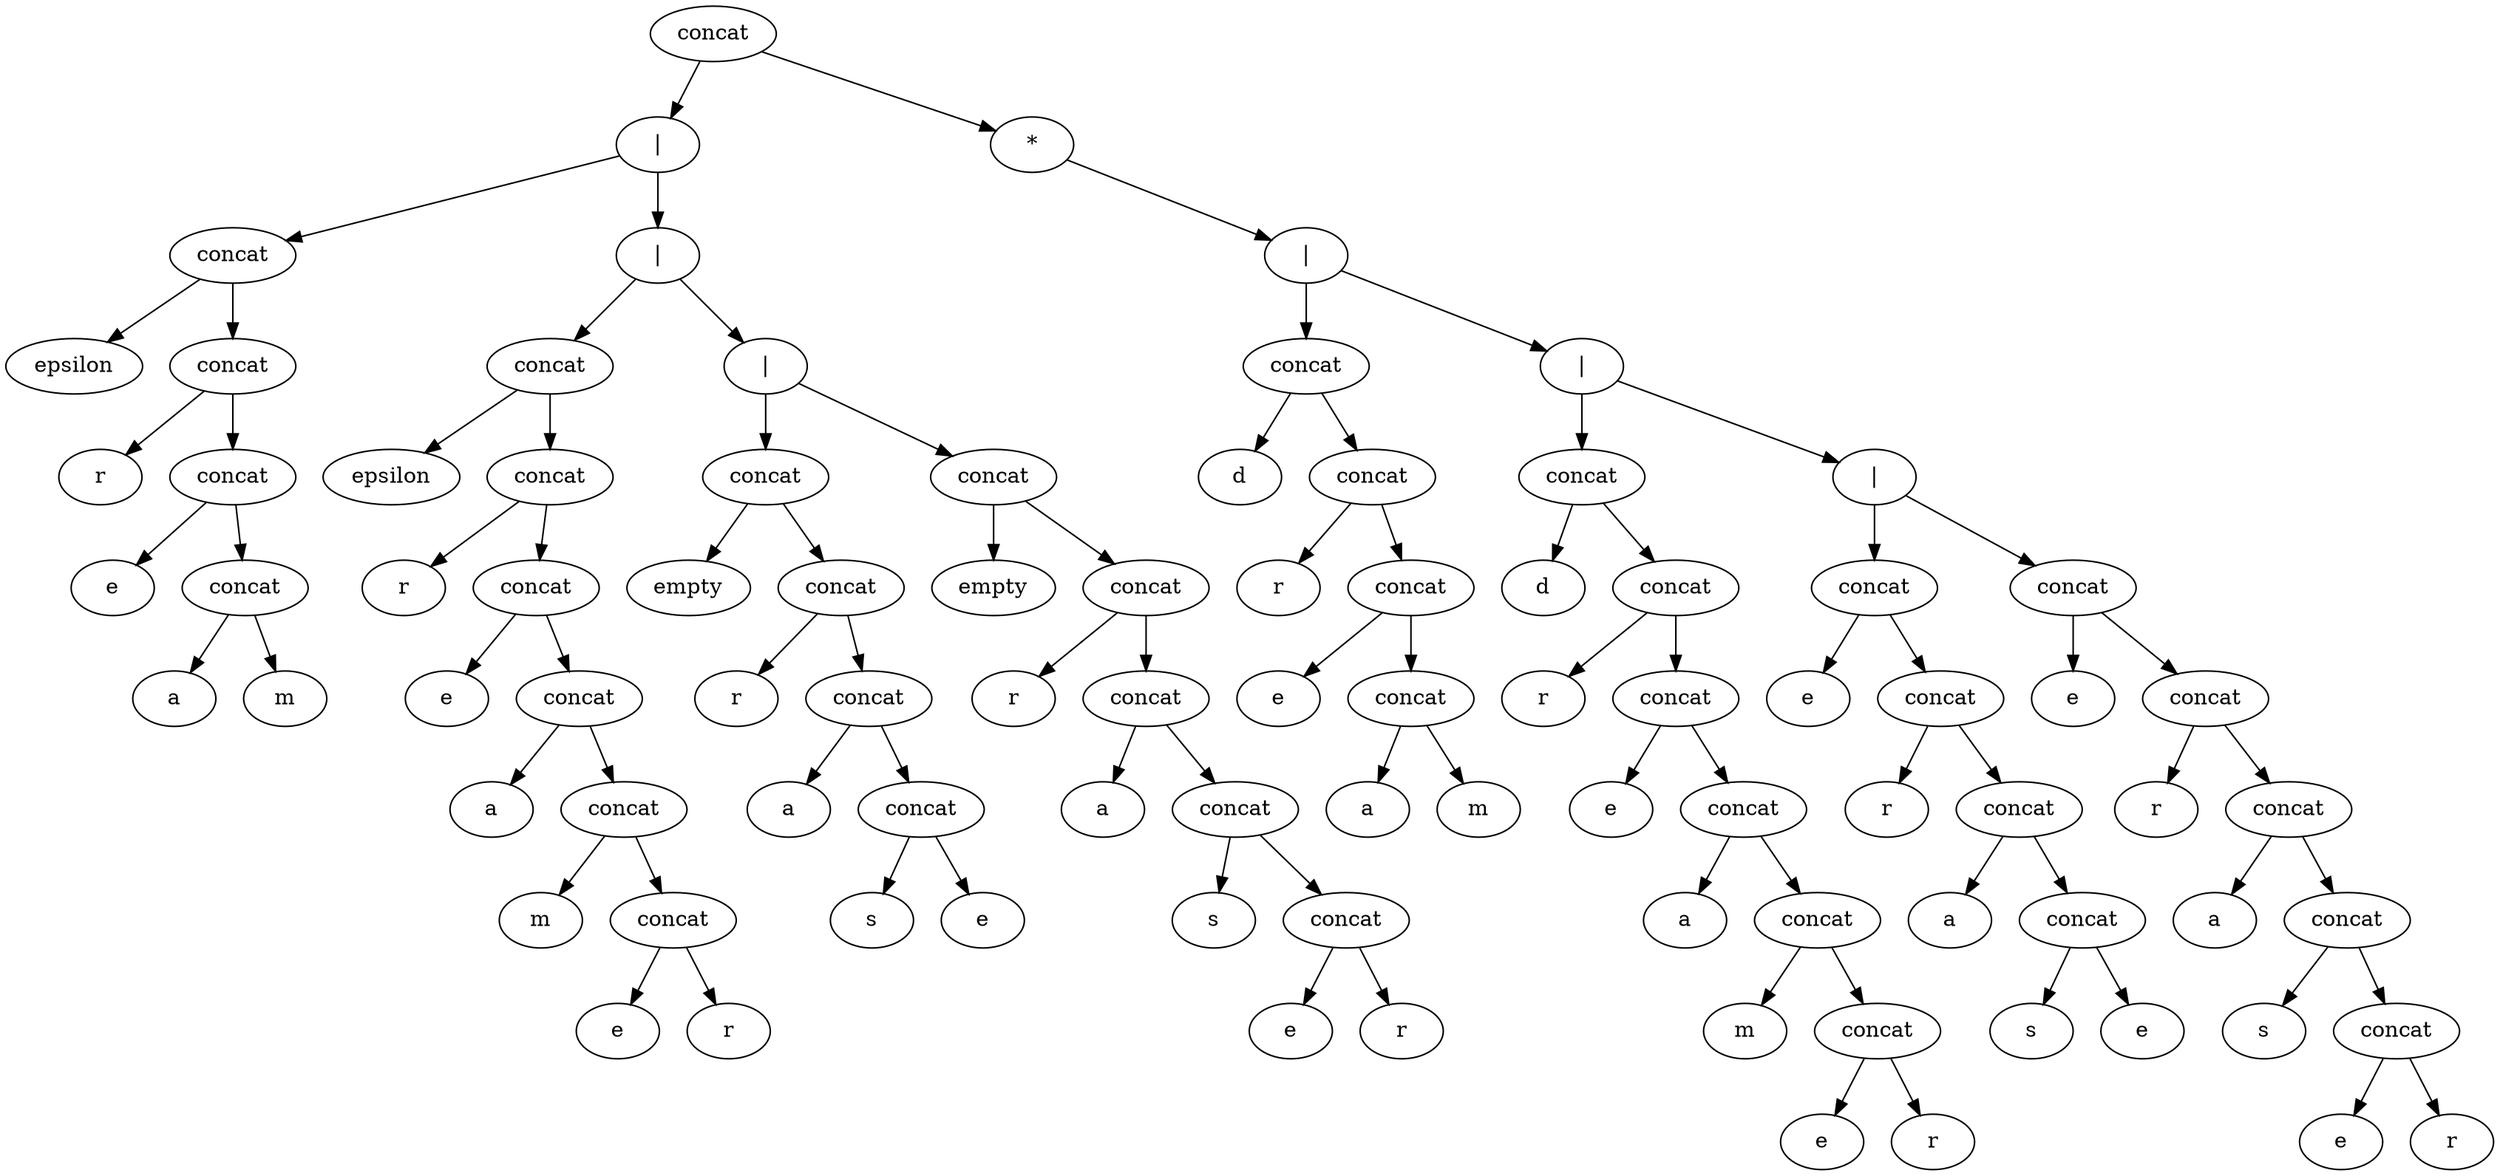digraph G {
  vihpbbooqsuqjowmfjmwfnptdgqfdz [label="concat"];
  vihpbbooqsuqjowmfjmwfnptdgqfdz -> tsnfwbjwqjqqngcnlcnkegiwfpegtg;
  tsnfwbjwqjqqngcnlcnkegiwfpegtg [label="|"];
  tsnfwbjwqjqqngcnlcnkegiwfpegtg -> mtqeuqcmqvyyciylbzgsbjblwxkaht;
  mtqeuqcmqvyyciylbzgsbjblwxkaht [label="concat"];
  mtqeuqcmqvyyciylbzgsbjblwxkaht -> gpjbqcdsbqrqahbuywwfdrntfxgjim;
  gpjbqcdsbqrqahbuywwfdrntfxgjim [label="epsilon"];
  mtqeuqcmqvyyciylbzgsbjblwxkaht -> mqbmodcppbpkdvscxzevyiketxjtpb;
  mqbmodcppbpkdvscxzevyiketxjtpb [label="concat"];
  mqbmodcppbpkdvscxzevyiketxjtpb -> kuogtlrkvdglkxqbpbdaquwqevielt;
  kuogtlrkvdglkxqbpbdaquwqevielt [label="r"];
  mqbmodcppbpkdvscxzevyiketxjtpb -> tvtdjdnaupawflpdeqefkxcdhqqzia;
  tvtdjdnaupawflpdeqefkxcdhqqzia [label="concat"];
  tvtdjdnaupawflpdeqefkxcdhqqzia -> dkcwwupppyixwaeifmokjnybumfdlb;
  dkcwwupppyixwaeifmokjnybumfdlb [label="e"];
  tvtdjdnaupawflpdeqefkxcdhqqzia -> vrrfjsllxsskosmoaqezqkjlamzovc;
  vrrfjsllxsskosmoaqezqkjlamzovc [label="concat"];
  vrrfjsllxsskosmoaqezqkjlamzovc -> etuxqttxadbpncsinhqurttqytdkik;
  etuxqttxadbpncsinhqurttqytdkik [label="a"];
  vrrfjsllxsskosmoaqezqkjlamzovc -> netvhtswkrogzqoynvnhmhodxplren;
  netvhtswkrogzqoynvnhmhodxplren [label="m"];
  tsnfwbjwqjqqngcnlcnkegiwfpegtg -> qjtndbiuizloigdvsljlvvqnyieksz;
  qjtndbiuizloigdvsljlvvqnyieksz [label="|"];
  qjtndbiuizloigdvsljlvvqnyieksz -> itvnzbfrhcsetpqrzktsbpwuqlakyu;
  itvnzbfrhcsetpqrzktsbpwuqlakyu [label="concat"];
  itvnzbfrhcsetpqrzktsbpwuqlakyu -> nuauzasxcefvsjctlixrdtdqudtycn;
  nuauzasxcefvsjctlixrdtdqudtycn [label="epsilon"];
  itvnzbfrhcsetpqrzktsbpwuqlakyu -> lpyhbdslpsebjeqggoswiewybiovfr;
  lpyhbdslpsebjeqggoswiewybiovfr [label="concat"];
  lpyhbdslpsebjeqggoswiewybiovfr -> ligqvsnylpjxnfzplngwpjffnjzrky;
  ligqvsnylpjxnfzplngwpjffnjzrky [label="r"];
  lpyhbdslpsebjeqggoswiewybiovfr -> ardvxnfiujxdfbhuctuhjtodldwlso;
  ardvxnfiujxdfbhuctuhjtodldwlso [label="concat"];
  ardvxnfiujxdfbhuctuhjtodldwlso -> nmvathpffigxhywxqniuxqhpjuaask;
  nmvathpffigxhywxqniuxqhpjuaask [label="e"];
  ardvxnfiujxdfbhuctuhjtodldwlso -> vwoudfdijrpewkzqerweeorfgczjux;
  vwoudfdijrpewkzqerweeorfgczjux [label="concat"];
  vwoudfdijrpewkzqerweeorfgczjux -> sekfgttqzqqotdnvrmgvkygyqhjuul;
  sekfgttqzqqotdnvrmgvkygyqhjuul [label="a"];
  vwoudfdijrpewkzqerweeorfgczjux -> uasqvimdgfkfmejohrygsmzigzbrhw;
  uasqvimdgfkfmejohrygsmzigzbrhw [label="concat"];
  uasqvimdgfkfmejohrygsmzigzbrhw -> ggtyhlrncubqemsikfpnlgnvdxleut;
  ggtyhlrncubqemsikfpnlgnvdxleut [label="m"];
  uasqvimdgfkfmejohrygsmzigzbrhw -> qkjnlmemzicgeqrbroftpyukbipwgk;
  qkjnlmemzicgeqrbroftpyukbipwgk [label="concat"];
  qkjnlmemzicgeqrbroftpyukbipwgk -> llbxnkohtfcbdeiqeygsdbkwroqiuc;
  llbxnkohtfcbdeiqeygsdbkwroqiuc [label="e"];
  qkjnlmemzicgeqrbroftpyukbipwgk -> egozvdqjnfhrjcynivthamgkvpdwqq;
  egozvdqjnfhrjcynivthamgkvpdwqq [label="r"];
  qjtndbiuizloigdvsljlvvqnyieksz -> kmaoqqfplfsmzuqujpyarswhuftwwu;
  kmaoqqfplfsmzuqujpyarswhuftwwu [label="|"];
  kmaoqqfplfsmzuqujpyarswhuftwwu -> lcmpiealnwmizzkwzgeqhicbbbifqx;
  lcmpiealnwmizzkwzgeqhicbbbifqx [label="concat"];
  lcmpiealnwmizzkwzgeqhicbbbifqx -> axnjvwdscguqnnennejblmoaufhycp;
  axnjvwdscguqnnennejblmoaufhycp [label="empty"];
  lcmpiealnwmizzkwzgeqhicbbbifqx -> fvgvubzdrvpbtlyaffzfpfzjwldfln;
  fvgvubzdrvpbtlyaffzfpfzjwldfln [label="concat"];
  fvgvubzdrvpbtlyaffzfpfzjwldfln -> jolvbznslwosgqhmsgdbxwsytvqigo;
  jolvbznslwosgqhmsgdbxwsytvqigo [label="r"];
  fvgvubzdrvpbtlyaffzfpfzjwldfln -> cetmugyzegmzalkihsloptmexsoopt;
  cetmugyzegmzalkihsloptmexsoopt [label="concat"];
  cetmugyzegmzalkihsloptmexsoopt -> veyjhbxscfxeioxlkryxttpwyaahub;
  veyjhbxscfxeioxlkryxttpwyaahub [label="a"];
  cetmugyzegmzalkihsloptmexsoopt -> fkatcbioppntvlaouicuvrfusauvli;
  fkatcbioppntvlaouicuvrfusauvli [label="concat"];
  fkatcbioppntvlaouicuvrfusauvli -> bkrhrkatamnnplhutvbryyakgzvnos;
  bkrhrkatamnnplhutvbryyakgzvnos [label="s"];
  fkatcbioppntvlaouicuvrfusauvli -> ctvovjsgaagcfgzgvdxfuknywbjuif;
  ctvovjsgaagcfgzgvdxfuknywbjuif [label="e"];
  kmaoqqfplfsmzuqujpyarswhuftwwu -> iqkbnpwpupjtgxjuumxgwpnpucybei;
  iqkbnpwpupjtgxjuumxgwpnpucybei [label="concat"];
  iqkbnpwpupjtgxjuumxgwpnpucybei -> nksnttmfjxduyohkirtnvhbifdwqfv;
  nksnttmfjxduyohkirtnvhbifdwqfv [label="empty"];
  iqkbnpwpupjtgxjuumxgwpnpucybei -> kfshtltbidxzjuzehcgjdqlnfphewf;
  kfshtltbidxzjuzehcgjdqlnfphewf [label="concat"];
  kfshtltbidxzjuzehcgjdqlnfphewf -> yixnpeagvgcdbbdudurhennexmjspf;
  yixnpeagvgcdbbdudurhennexmjspf [label="r"];
  kfshtltbidxzjuzehcgjdqlnfphewf -> vrmfdwlygphofsyivlgajjedahqdrc;
  vrmfdwlygphofsyivlgajjedahqdrc [label="concat"];
  vrmfdwlygphofsyivlgajjedahqdrc -> zppgpmkbzhgrygkiwnexwsgziqxgdo;
  zppgpmkbzhgrygkiwnexwsgziqxgdo [label="a"];
  vrmfdwlygphofsyivlgajjedahqdrc -> dkrggqkyiybgufgfdcgjlhivswclcp;
  dkrggqkyiybgufgfdcgjlhivswclcp [label="concat"];
  dkrggqkyiybgufgfdcgjlhivswclcp -> qvzgoomkmjhadtklmoylapxcbjiqya;
  qvzgoomkmjhadtklmoylapxcbjiqya [label="s"];
  dkrggqkyiybgufgfdcgjlhivswclcp -> uykixvklsgwhjakexljfnfeotbgpyz;
  uykixvklsgwhjakexljfnfeotbgpyz [label="concat"];
  uykixvklsgwhjakexljfnfeotbgpyz -> oabfcsydtgdunsjvkugoidhynffryl;
  oabfcsydtgdunsjvkugoidhynffryl [label="e"];
  uykixvklsgwhjakexljfnfeotbgpyz -> sqsrjicbyafxyslndhmnkhcbpulntd;
  sqsrjicbyafxyslndhmnkhcbpulntd [label="r"];
  vihpbbooqsuqjowmfjmwfnptdgqfdz -> lsvyvywvbehgeqeqtdiwwtlobspdsn;
  lsvyvywvbehgeqeqtdiwwtlobspdsn [label="*"];
  lsvyvywvbehgeqeqtdiwwtlobspdsn -> bgpmdixydltpfiyuvfhgfknnafhgwp;
  bgpmdixydltpfiyuvfhgfknnafhgwp [label="|"];
  bgpmdixydltpfiyuvfhgfknnafhgwp -> eevvokoabmzkyjixdhrxoktlhhigoq;
  eevvokoabmzkyjixdhrxoktlhhigoq [label="concat"];
  eevvokoabmzkyjixdhrxoktlhhigoq -> nzgploofiuxxjbilptqmjdhdvwytyn;
  nzgploofiuxxjbilptqmjdhdvwytyn [label="d"];
  eevvokoabmzkyjixdhrxoktlhhigoq -> tqdohytlvwezgakmrbpaubpduyjnfq;
  tqdohytlvwezgakmrbpaubpduyjnfq [label="concat"];
  tqdohytlvwezgakmrbpaubpduyjnfq -> ndoaexrkqjijikmplgbtdgppgsrife;
  ndoaexrkqjijikmplgbtdgppgsrife [label="r"];
  tqdohytlvwezgakmrbpaubpduyjnfq -> zkklmwysqpaarthaaizavnvcerllow;
  zkklmwysqpaarthaaizavnvcerllow [label="concat"];
  zkklmwysqpaarthaaizavnvcerllow -> ikgspjujjqgydodykhxmuzevlgsyex;
  ikgspjujjqgydodykhxmuzevlgsyex [label="e"];
  zkklmwysqpaarthaaizavnvcerllow -> asoazjioptqvlujahcfcfcazcixxrl;
  asoazjioptqvlujahcfcfcazcixxrl [label="concat"];
  asoazjioptqvlujahcfcfcazcixxrl -> ujhepxhgivuzvoxklireqxyyzfsbwl;
  ujhepxhgivuzvoxklireqxyyzfsbwl [label="a"];
  asoazjioptqvlujahcfcfcazcixxrl -> ejhcllosppaxrvtkcnzysszeapqkql;
  ejhcllosppaxrvtkcnzysszeapqkql [label="m"];
  bgpmdixydltpfiyuvfhgfknnafhgwp -> zdpvemzklqhrikpisvgvdexiqffeyf;
  zdpvemzklqhrikpisvgvdexiqffeyf [label="|"];
  zdpvemzklqhrikpisvgvdexiqffeyf -> hjslvndcyxccutkbsrycdudkxzmbwk;
  hjslvndcyxccutkbsrycdudkxzmbwk [label="concat"];
  hjslvndcyxccutkbsrycdudkxzmbwk -> nphijujesltdcfixuaqycivlwohrvr;
  nphijujesltdcfixuaqycivlwohrvr [label="d"];
  hjslvndcyxccutkbsrycdudkxzmbwk -> lrffxncjozdkbeabaybbwycsvvcsev;
  lrffxncjozdkbeabaybbwycsvvcsev [label="concat"];
  lrffxncjozdkbeabaybbwycsvvcsev -> nwatfzbhbntliskuqspqcfrczychbz;
  nwatfzbhbntliskuqspqcfrczychbz [label="r"];
  lrffxncjozdkbeabaybbwycsvvcsev -> pdacbqrtrsqutgytxqwjxklxqyjjff;
  pdacbqrtrsqutgytxqwjxklxqyjjff [label="concat"];
  pdacbqrtrsqutgytxqwjxklxqyjjff -> xenvppicdorjjizjmfifrywpjknpko;
  xenvppicdorjjizjmfifrywpjknpko [label="e"];
  pdacbqrtrsqutgytxqwjxklxqyjjff -> pzgwqqcsjmegtisdjckitcgdzplvem;
  pzgwqqcsjmegtisdjckitcgdzplvem [label="concat"];
  pzgwqqcsjmegtisdjckitcgdzplvem -> jgiuzforlyitjhhotvgeubuynygudo;
  jgiuzforlyitjhhotvgeubuynygudo [label="a"];
  pzgwqqcsjmegtisdjckitcgdzplvem -> qcuneffkchizlighdffnrjymvjzywf;
  qcuneffkchizlighdffnrjymvjzywf [label="concat"];
  qcuneffkchizlighdffnrjymvjzywf -> ihdogmjfnrkvxdzfauxeetesrbtyyo;
  ihdogmjfnrkvxdzfauxeetesrbtyyo [label="m"];
  qcuneffkchizlighdffnrjymvjzywf -> znzrpjepesznmalmwlrrybhtkpnpwp;
  znzrpjepesznmalmwlrrybhtkpnpwp [label="concat"];
  znzrpjepesznmalmwlrrybhtkpnpwp -> kshzokqmthjxifltyvnqprwkwoofbo;
  kshzokqmthjxifltyvnqprwkwoofbo [label="e"];
  znzrpjepesznmalmwlrrybhtkpnpwp -> rmljbhglekbszoaaupjrwjheosjwnf;
  rmljbhglekbszoaaupjrwjheosjwnf [label="r"];
  zdpvemzklqhrikpisvgvdexiqffeyf -> lwfuypignpmkzrpdgyrnqpviqojnqz;
  lwfuypignpmkzrpdgyrnqpviqojnqz [label="|"];
  lwfuypignpmkzrpdgyrnqpviqojnqz -> bkmqwrsvntnhoueuysqjxjcrwhmyji;
  bkmqwrsvntnhoueuysqjxjcrwhmyji [label="concat"];
  bkmqwrsvntnhoueuysqjxjcrwhmyji -> ydtniyxcebpksdwffynyccqytlyzoz;
  ydtniyxcebpksdwffynyccqytlyzoz [label="e"];
  bkmqwrsvntnhoueuysqjxjcrwhmyji -> dotkjlnelfmwjmdjszdjosyukvejhb;
  dotkjlnelfmwjmdjszdjosyukvejhb [label="concat"];
  dotkjlnelfmwjmdjszdjosyukvejhb -> nlymtbxautcpvjvuvtyferhnaijqck;
  nlymtbxautcpvjvuvtyferhnaijqck [label="r"];
  dotkjlnelfmwjmdjszdjosyukvejhb -> nnjxkdekmcpwviezyiocescwmhapci;
  nnjxkdekmcpwviezyiocescwmhapci [label="concat"];
  nnjxkdekmcpwviezyiocescwmhapci -> jjulcxkxdivohrghfnmglqpgdlibzj;
  jjulcxkxdivohrghfnmglqpgdlibzj [label="a"];
  nnjxkdekmcpwviezyiocescwmhapci -> ahoxxlllrcmaafkdqrwomzoyygvpbw;
  ahoxxlllrcmaafkdqrwomzoyygvpbw [label="concat"];
  ahoxxlllrcmaafkdqrwomzoyygvpbw -> gdzvlcbudvhvlsemqxlppzzvbtjbsd;
  gdzvlcbudvhvlsemqxlppzzvbtjbsd [label="s"];
  ahoxxlllrcmaafkdqrwomzoyygvpbw -> idyvlbpxxzcdujyyrgsidkekpgkgpg;
  idyvlbpxxzcdujyyrgsidkekpgkgpg [label="e"];
  lwfuypignpmkzrpdgyrnqpviqojnqz -> idflocuvzddvawoehklncvydxpwgcp;
  idflocuvzddvawoehklncvydxpwgcp [label="concat"];
  idflocuvzddvawoehklncvydxpwgcp -> cwkcjanbhayzfscpgxyhbkrzxnzcdw;
  cwkcjanbhayzfscpgxyhbkrzxnzcdw [label="e"];
  idflocuvzddvawoehklncvydxpwgcp -> cebkpmzccbdfafeqcyuumnqboiyjer;
  cebkpmzccbdfafeqcyuumnqboiyjer [label="concat"];
  cebkpmzccbdfafeqcyuumnqboiyjer -> isnrxedsdctxlgurbytkzmowpcuvlf;
  isnrxedsdctxlgurbytkzmowpcuvlf [label="r"];
  cebkpmzccbdfafeqcyuumnqboiyjer -> oobcnfpnvegpjxitggryhbjfggxtss;
  oobcnfpnvegpjxitggryhbjfggxtss [label="concat"];
  oobcnfpnvegpjxitggryhbjfggxtss -> eamjicpeveaoiadymrehgjxrxajfdg;
  eamjicpeveaoiadymrehgjxrxajfdg [label="a"];
  oobcnfpnvegpjxitggryhbjfggxtss -> nvxfvqeocejuxnvrypvpcnolfbchea;
  nvxfvqeocejuxnvrypvpcnolfbchea [label="concat"];
  nvxfvqeocejuxnvrypvpcnolfbchea -> oephnmqpbwurcvjjnfiffyagfkedik;
  oephnmqpbwurcvjjnfiffyagfkedik [label="s"];
  nvxfvqeocejuxnvrypvpcnolfbchea -> lprioqmugvpvfyfwtigoangyaxxcwa;
  lprioqmugvpvfyfwtigoangyaxxcwa [label="concat"];
  lprioqmugvpvfyfwtigoangyaxxcwa -> wvfphqdjbxpbtvdtnxfmzeoonbfmtd;
  wvfphqdjbxpbtvdtnxfmzeoonbfmtd [label="e"];
  lprioqmugvpvfyfwtigoangyaxxcwa -> upcwmnioovrteprzmurecxfotyravw;
  upcwmnioovrteprzmurecxfotyravw [label="r"];
}
